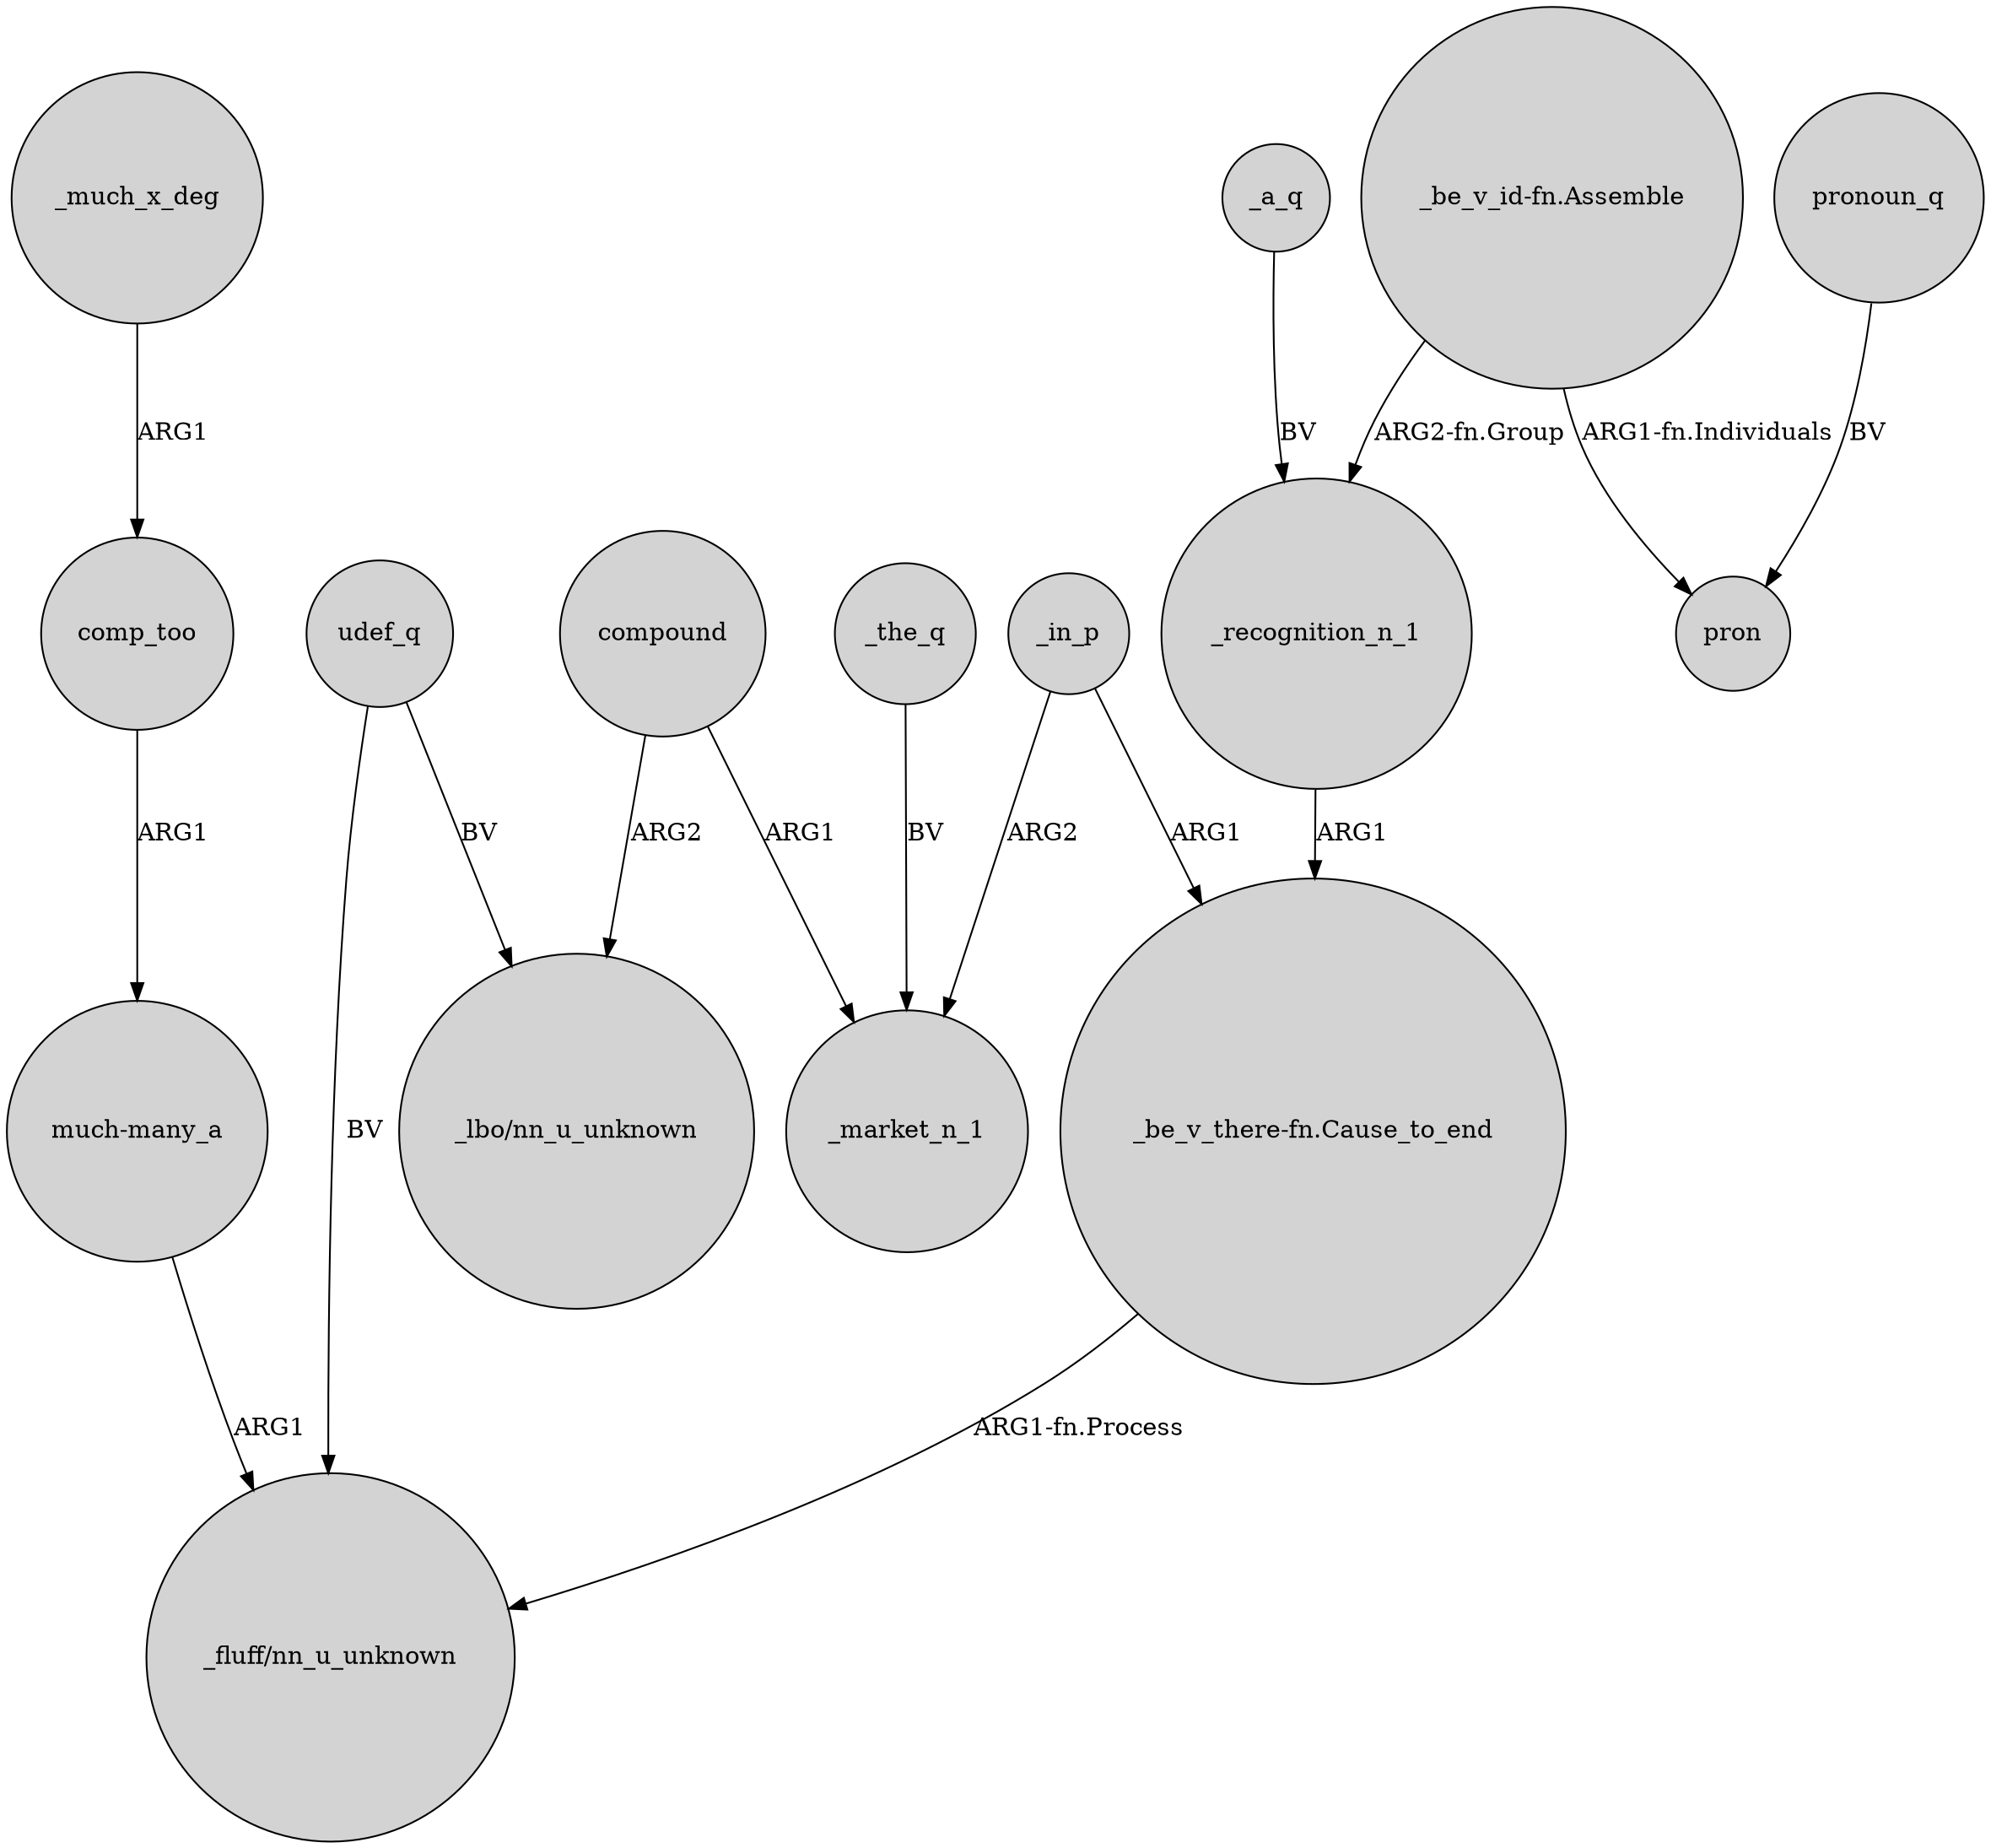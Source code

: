 digraph {
	node [shape=circle style=filled]
	_recognition_n_1 -> "_be_v_there-fn.Cause_to_end" [label=ARG1]
	"much-many_a" -> "_fluff/nn_u_unknown" [label=ARG1]
	comp_too -> "much-many_a" [label=ARG1]
	"_be_v_there-fn.Cause_to_end" -> "_fluff/nn_u_unknown" [label="ARG1-fn.Process"]
	_a_q -> _recognition_n_1 [label=BV]
	compound -> "_lbo/nn_u_unknown" [label=ARG2]
	_in_p -> "_be_v_there-fn.Cause_to_end" [label=ARG1]
	compound -> _market_n_1 [label=ARG1]
	"_be_v_id-fn.Assemble" -> _recognition_n_1 [label="ARG2-fn.Group"]
	_the_q -> _market_n_1 [label=BV]
	_much_x_deg -> comp_too [label=ARG1]
	"_be_v_id-fn.Assemble" -> pron [label="ARG1-fn.Individuals"]
	udef_q -> "_fluff/nn_u_unknown" [label=BV]
	pronoun_q -> pron [label=BV]
	udef_q -> "_lbo/nn_u_unknown" [label=BV]
	_in_p -> _market_n_1 [label=ARG2]
}
